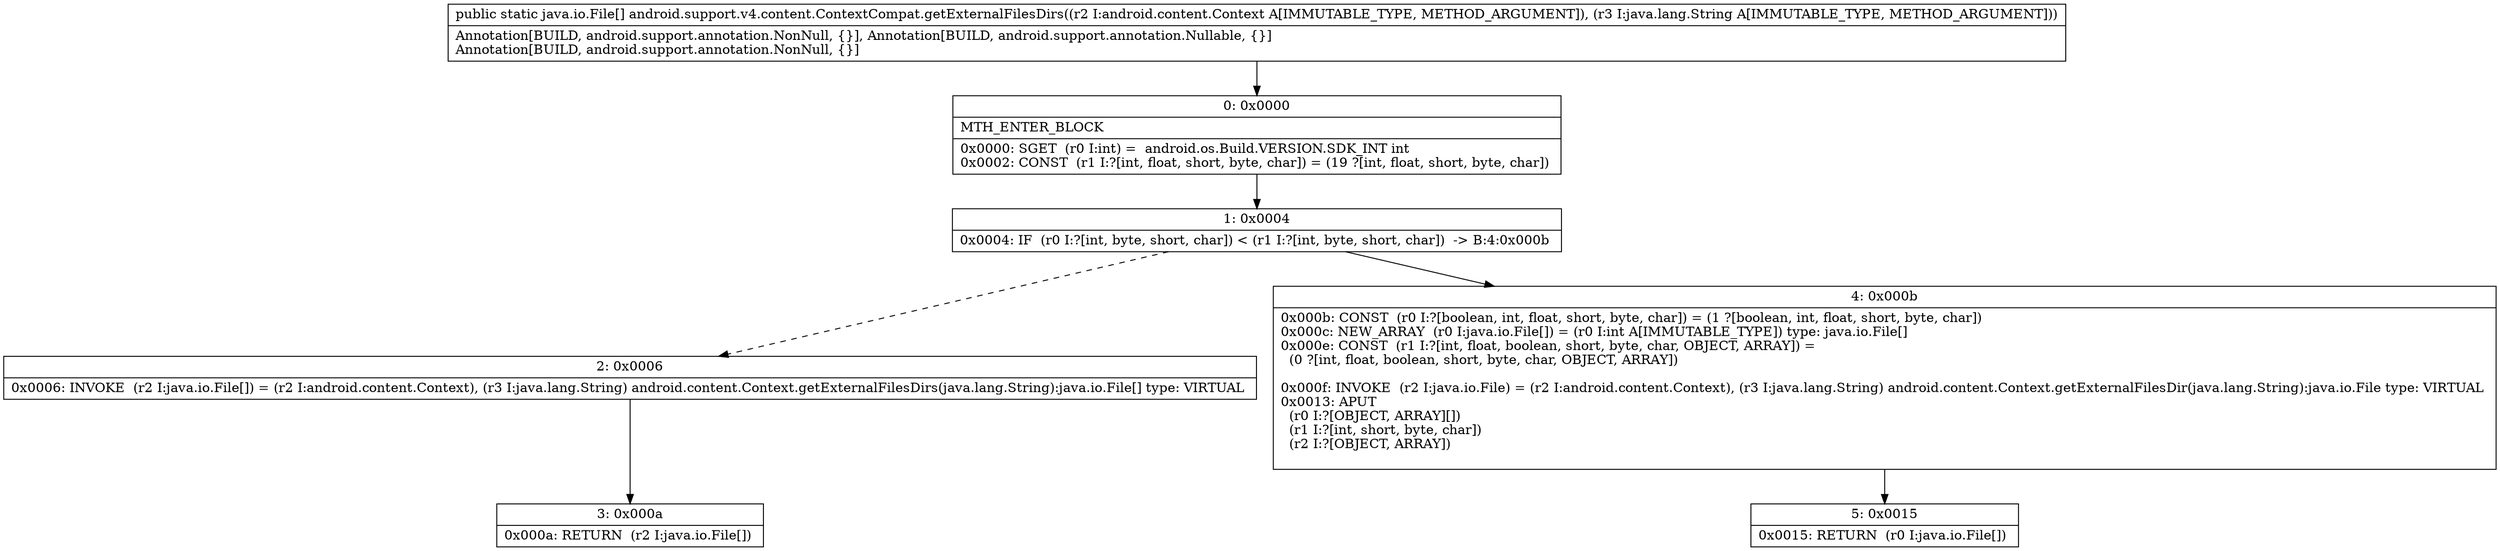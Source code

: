 digraph "CFG forandroid.support.v4.content.ContextCompat.getExternalFilesDirs(Landroid\/content\/Context;Ljava\/lang\/String;)[Ljava\/io\/File;" {
Node_0 [shape=record,label="{0\:\ 0x0000|MTH_ENTER_BLOCK\l|0x0000: SGET  (r0 I:int) =  android.os.Build.VERSION.SDK_INT int \l0x0002: CONST  (r1 I:?[int, float, short, byte, char]) = (19 ?[int, float, short, byte, char]) \l}"];
Node_1 [shape=record,label="{1\:\ 0x0004|0x0004: IF  (r0 I:?[int, byte, short, char]) \< (r1 I:?[int, byte, short, char])  \-\> B:4:0x000b \l}"];
Node_2 [shape=record,label="{2\:\ 0x0006|0x0006: INVOKE  (r2 I:java.io.File[]) = (r2 I:android.content.Context), (r3 I:java.lang.String) android.content.Context.getExternalFilesDirs(java.lang.String):java.io.File[] type: VIRTUAL \l}"];
Node_3 [shape=record,label="{3\:\ 0x000a|0x000a: RETURN  (r2 I:java.io.File[]) \l}"];
Node_4 [shape=record,label="{4\:\ 0x000b|0x000b: CONST  (r0 I:?[boolean, int, float, short, byte, char]) = (1 ?[boolean, int, float, short, byte, char]) \l0x000c: NEW_ARRAY  (r0 I:java.io.File[]) = (r0 I:int A[IMMUTABLE_TYPE]) type: java.io.File[] \l0x000e: CONST  (r1 I:?[int, float, boolean, short, byte, char, OBJECT, ARRAY]) = \l  (0 ?[int, float, boolean, short, byte, char, OBJECT, ARRAY])\l \l0x000f: INVOKE  (r2 I:java.io.File) = (r2 I:android.content.Context), (r3 I:java.lang.String) android.content.Context.getExternalFilesDir(java.lang.String):java.io.File type: VIRTUAL \l0x0013: APUT  \l  (r0 I:?[OBJECT, ARRAY][])\l  (r1 I:?[int, short, byte, char])\l  (r2 I:?[OBJECT, ARRAY])\l \l}"];
Node_5 [shape=record,label="{5\:\ 0x0015|0x0015: RETURN  (r0 I:java.io.File[]) \l}"];
MethodNode[shape=record,label="{public static java.io.File[] android.support.v4.content.ContextCompat.getExternalFilesDirs((r2 I:android.content.Context A[IMMUTABLE_TYPE, METHOD_ARGUMENT]), (r3 I:java.lang.String A[IMMUTABLE_TYPE, METHOD_ARGUMENT]))  | Annotation[BUILD, android.support.annotation.NonNull, \{\}], Annotation[BUILD, android.support.annotation.Nullable, \{\}]\lAnnotation[BUILD, android.support.annotation.NonNull, \{\}]\l}"];
MethodNode -> Node_0;
Node_0 -> Node_1;
Node_1 -> Node_2[style=dashed];
Node_1 -> Node_4;
Node_2 -> Node_3;
Node_4 -> Node_5;
}

